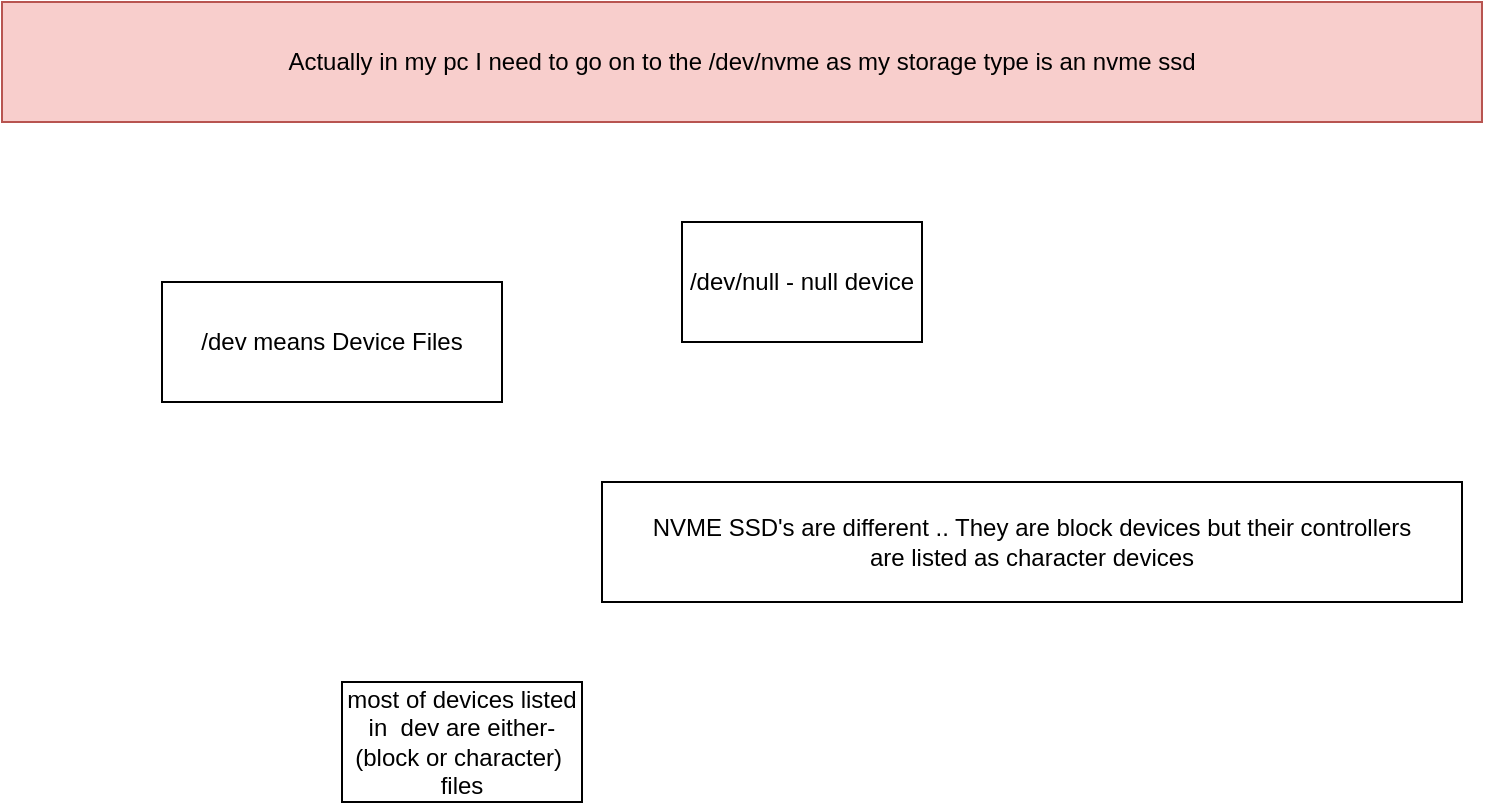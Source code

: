 <mxfile version="24.7.1" type="device">
  <diagram name="Page-1" id="u3p0C_s5Iy_nVXLMbYkd">
    <mxGraphModel dx="954" dy="592" grid="1" gridSize="10" guides="1" tooltips="1" connect="1" arrows="1" fold="1" page="1" pageScale="1" pageWidth="827" pageHeight="1169" math="0" shadow="0">
      <root>
        <mxCell id="0" />
        <mxCell id="1" parent="0" />
        <mxCell id="dttcTRdTyoaL3RDdax5Z-1" value="/dev means Device Files" style="rounded=0;whiteSpace=wrap;html=1;" vertex="1" parent="1">
          <mxGeometry x="130" y="160" width="170" height="60" as="geometry" />
        </mxCell>
        <mxCell id="dttcTRdTyoaL3RDdax5Z-2" value="/dev/null - null device" style="rounded=0;whiteSpace=wrap;html=1;" vertex="1" parent="1">
          <mxGeometry x="390" y="130" width="120" height="60" as="geometry" />
        </mxCell>
        <mxCell id="dttcTRdTyoaL3RDdax5Z-3" value="most of devices listed in&amp;nbsp; dev are either-&lt;div&gt;(block or character)&amp;nbsp;&lt;/div&gt;&lt;div&gt;files&lt;/div&gt;" style="rounded=0;whiteSpace=wrap;html=1;" vertex="1" parent="1">
          <mxGeometry x="220" y="360" width="120" height="60" as="geometry" />
        </mxCell>
        <mxCell id="dttcTRdTyoaL3RDdax5Z-4" value="NVME SSD&#39;s are different .. They are block devices but their controllers&lt;div&gt;are listed as character devices&lt;/div&gt;" style="rounded=0;whiteSpace=wrap;html=1;" vertex="1" parent="1">
          <mxGeometry x="350" y="260" width="430" height="60" as="geometry" />
        </mxCell>
        <mxCell id="dttcTRdTyoaL3RDdax5Z-5" value="Actually in my pc I need to go on to the /dev/nvme as my storage type is an nvme ssd" style="rounded=0;whiteSpace=wrap;html=1;fillColor=#f8cecc;strokeColor=#b85450;" vertex="1" parent="1">
          <mxGeometry x="50" y="20" width="740" height="60" as="geometry" />
        </mxCell>
      </root>
    </mxGraphModel>
  </diagram>
</mxfile>
